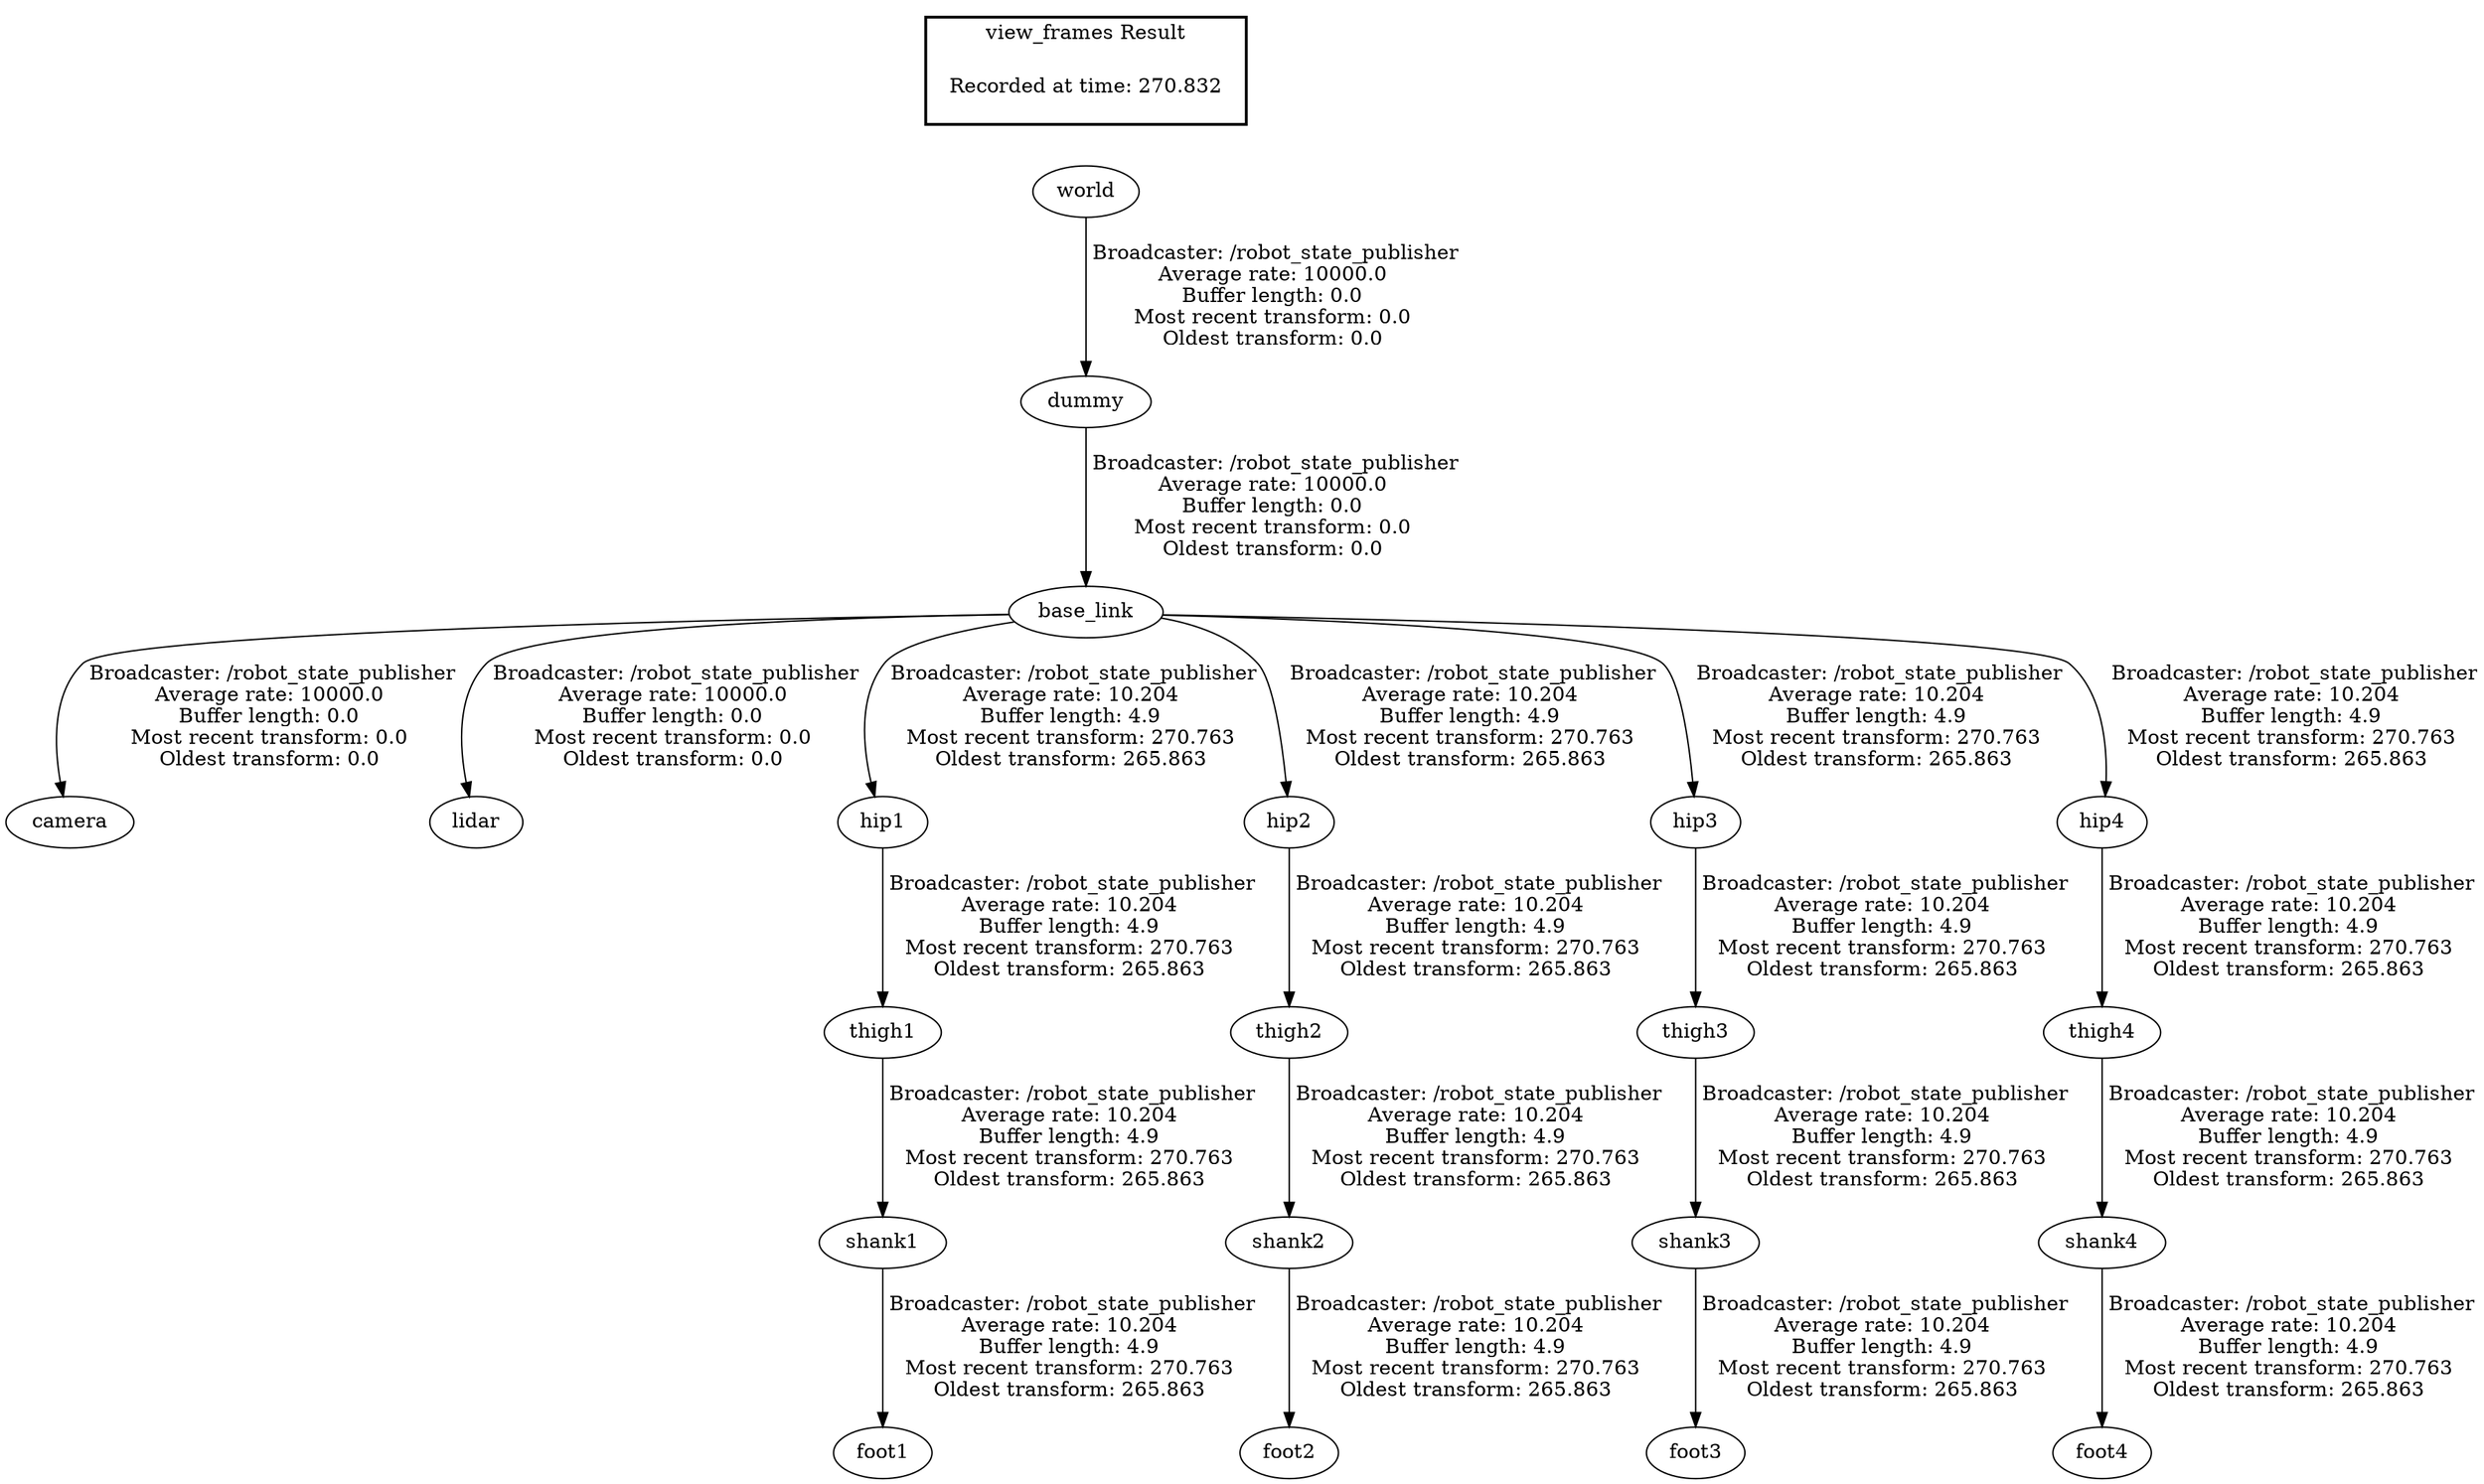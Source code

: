 digraph G {
"base_link" -> "camera"[label=" Broadcaster: /robot_state_publisher\nAverage rate: 10000.0\nBuffer length: 0.0\nMost recent transform: 0.0\nOldest transform: 0.0\n"];
"dummy" -> "base_link"[label=" Broadcaster: /robot_state_publisher\nAverage rate: 10000.0\nBuffer length: 0.0\nMost recent transform: 0.0\nOldest transform: 0.0\n"];
"base_link" -> "lidar"[label=" Broadcaster: /robot_state_publisher\nAverage rate: 10000.0\nBuffer length: 0.0\nMost recent transform: 0.0\nOldest transform: 0.0\n"];
"world" -> "dummy"[label=" Broadcaster: /robot_state_publisher\nAverage rate: 10000.0\nBuffer length: 0.0\nMost recent transform: 0.0\nOldest transform: 0.0\n"];
"base_link" -> "hip1"[label=" Broadcaster: /robot_state_publisher\nAverage rate: 10.204\nBuffer length: 4.9\nMost recent transform: 270.763\nOldest transform: 265.863\n"];
"base_link" -> "hip2"[label=" Broadcaster: /robot_state_publisher\nAverage rate: 10.204\nBuffer length: 4.9\nMost recent transform: 270.763\nOldest transform: 265.863\n"];
"base_link" -> "hip3"[label=" Broadcaster: /robot_state_publisher\nAverage rate: 10.204\nBuffer length: 4.9\nMost recent transform: 270.763\nOldest transform: 265.863\n"];
"base_link" -> "hip4"[label=" Broadcaster: /robot_state_publisher\nAverage rate: 10.204\nBuffer length: 4.9\nMost recent transform: 270.763\nOldest transform: 265.863\n"];
"hip1" -> "thigh1"[label=" Broadcaster: /robot_state_publisher\nAverage rate: 10.204\nBuffer length: 4.9\nMost recent transform: 270.763\nOldest transform: 265.863\n"];
"hip2" -> "thigh2"[label=" Broadcaster: /robot_state_publisher\nAverage rate: 10.204\nBuffer length: 4.9\nMost recent transform: 270.763\nOldest transform: 265.863\n"];
"hip3" -> "thigh3"[label=" Broadcaster: /robot_state_publisher\nAverage rate: 10.204\nBuffer length: 4.9\nMost recent transform: 270.763\nOldest transform: 265.863\n"];
"hip4" -> "thigh4"[label=" Broadcaster: /robot_state_publisher\nAverage rate: 10.204\nBuffer length: 4.9\nMost recent transform: 270.763\nOldest transform: 265.863\n"];
"shank1" -> "foot1"[label=" Broadcaster: /robot_state_publisher\nAverage rate: 10.204\nBuffer length: 4.9\nMost recent transform: 270.763\nOldest transform: 265.863\n"];
"thigh1" -> "shank1"[label=" Broadcaster: /robot_state_publisher\nAverage rate: 10.204\nBuffer length: 4.9\nMost recent transform: 270.763\nOldest transform: 265.863\n"];
"shank2" -> "foot2"[label=" Broadcaster: /robot_state_publisher\nAverage rate: 10.204\nBuffer length: 4.9\nMost recent transform: 270.763\nOldest transform: 265.863\n"];
"thigh2" -> "shank2"[label=" Broadcaster: /robot_state_publisher\nAverage rate: 10.204\nBuffer length: 4.9\nMost recent transform: 270.763\nOldest transform: 265.863\n"];
"shank3" -> "foot3"[label=" Broadcaster: /robot_state_publisher\nAverage rate: 10.204\nBuffer length: 4.9\nMost recent transform: 270.763\nOldest transform: 265.863\n"];
"thigh3" -> "shank3"[label=" Broadcaster: /robot_state_publisher\nAverage rate: 10.204\nBuffer length: 4.9\nMost recent transform: 270.763\nOldest transform: 265.863\n"];
"shank4" -> "foot4"[label=" Broadcaster: /robot_state_publisher\nAverage rate: 10.204\nBuffer length: 4.9\nMost recent transform: 270.763\nOldest transform: 265.863\n"];
"thigh4" -> "shank4"[label=" Broadcaster: /robot_state_publisher\nAverage rate: 10.204\nBuffer length: 4.9\nMost recent transform: 270.763\nOldest transform: 265.863\n"];
edge [style=invis];
 subgraph cluster_legend { style=bold; color=black; label ="view_frames Result";
"Recorded at time: 270.832"[ shape=plaintext ] ;
}->"world";
}